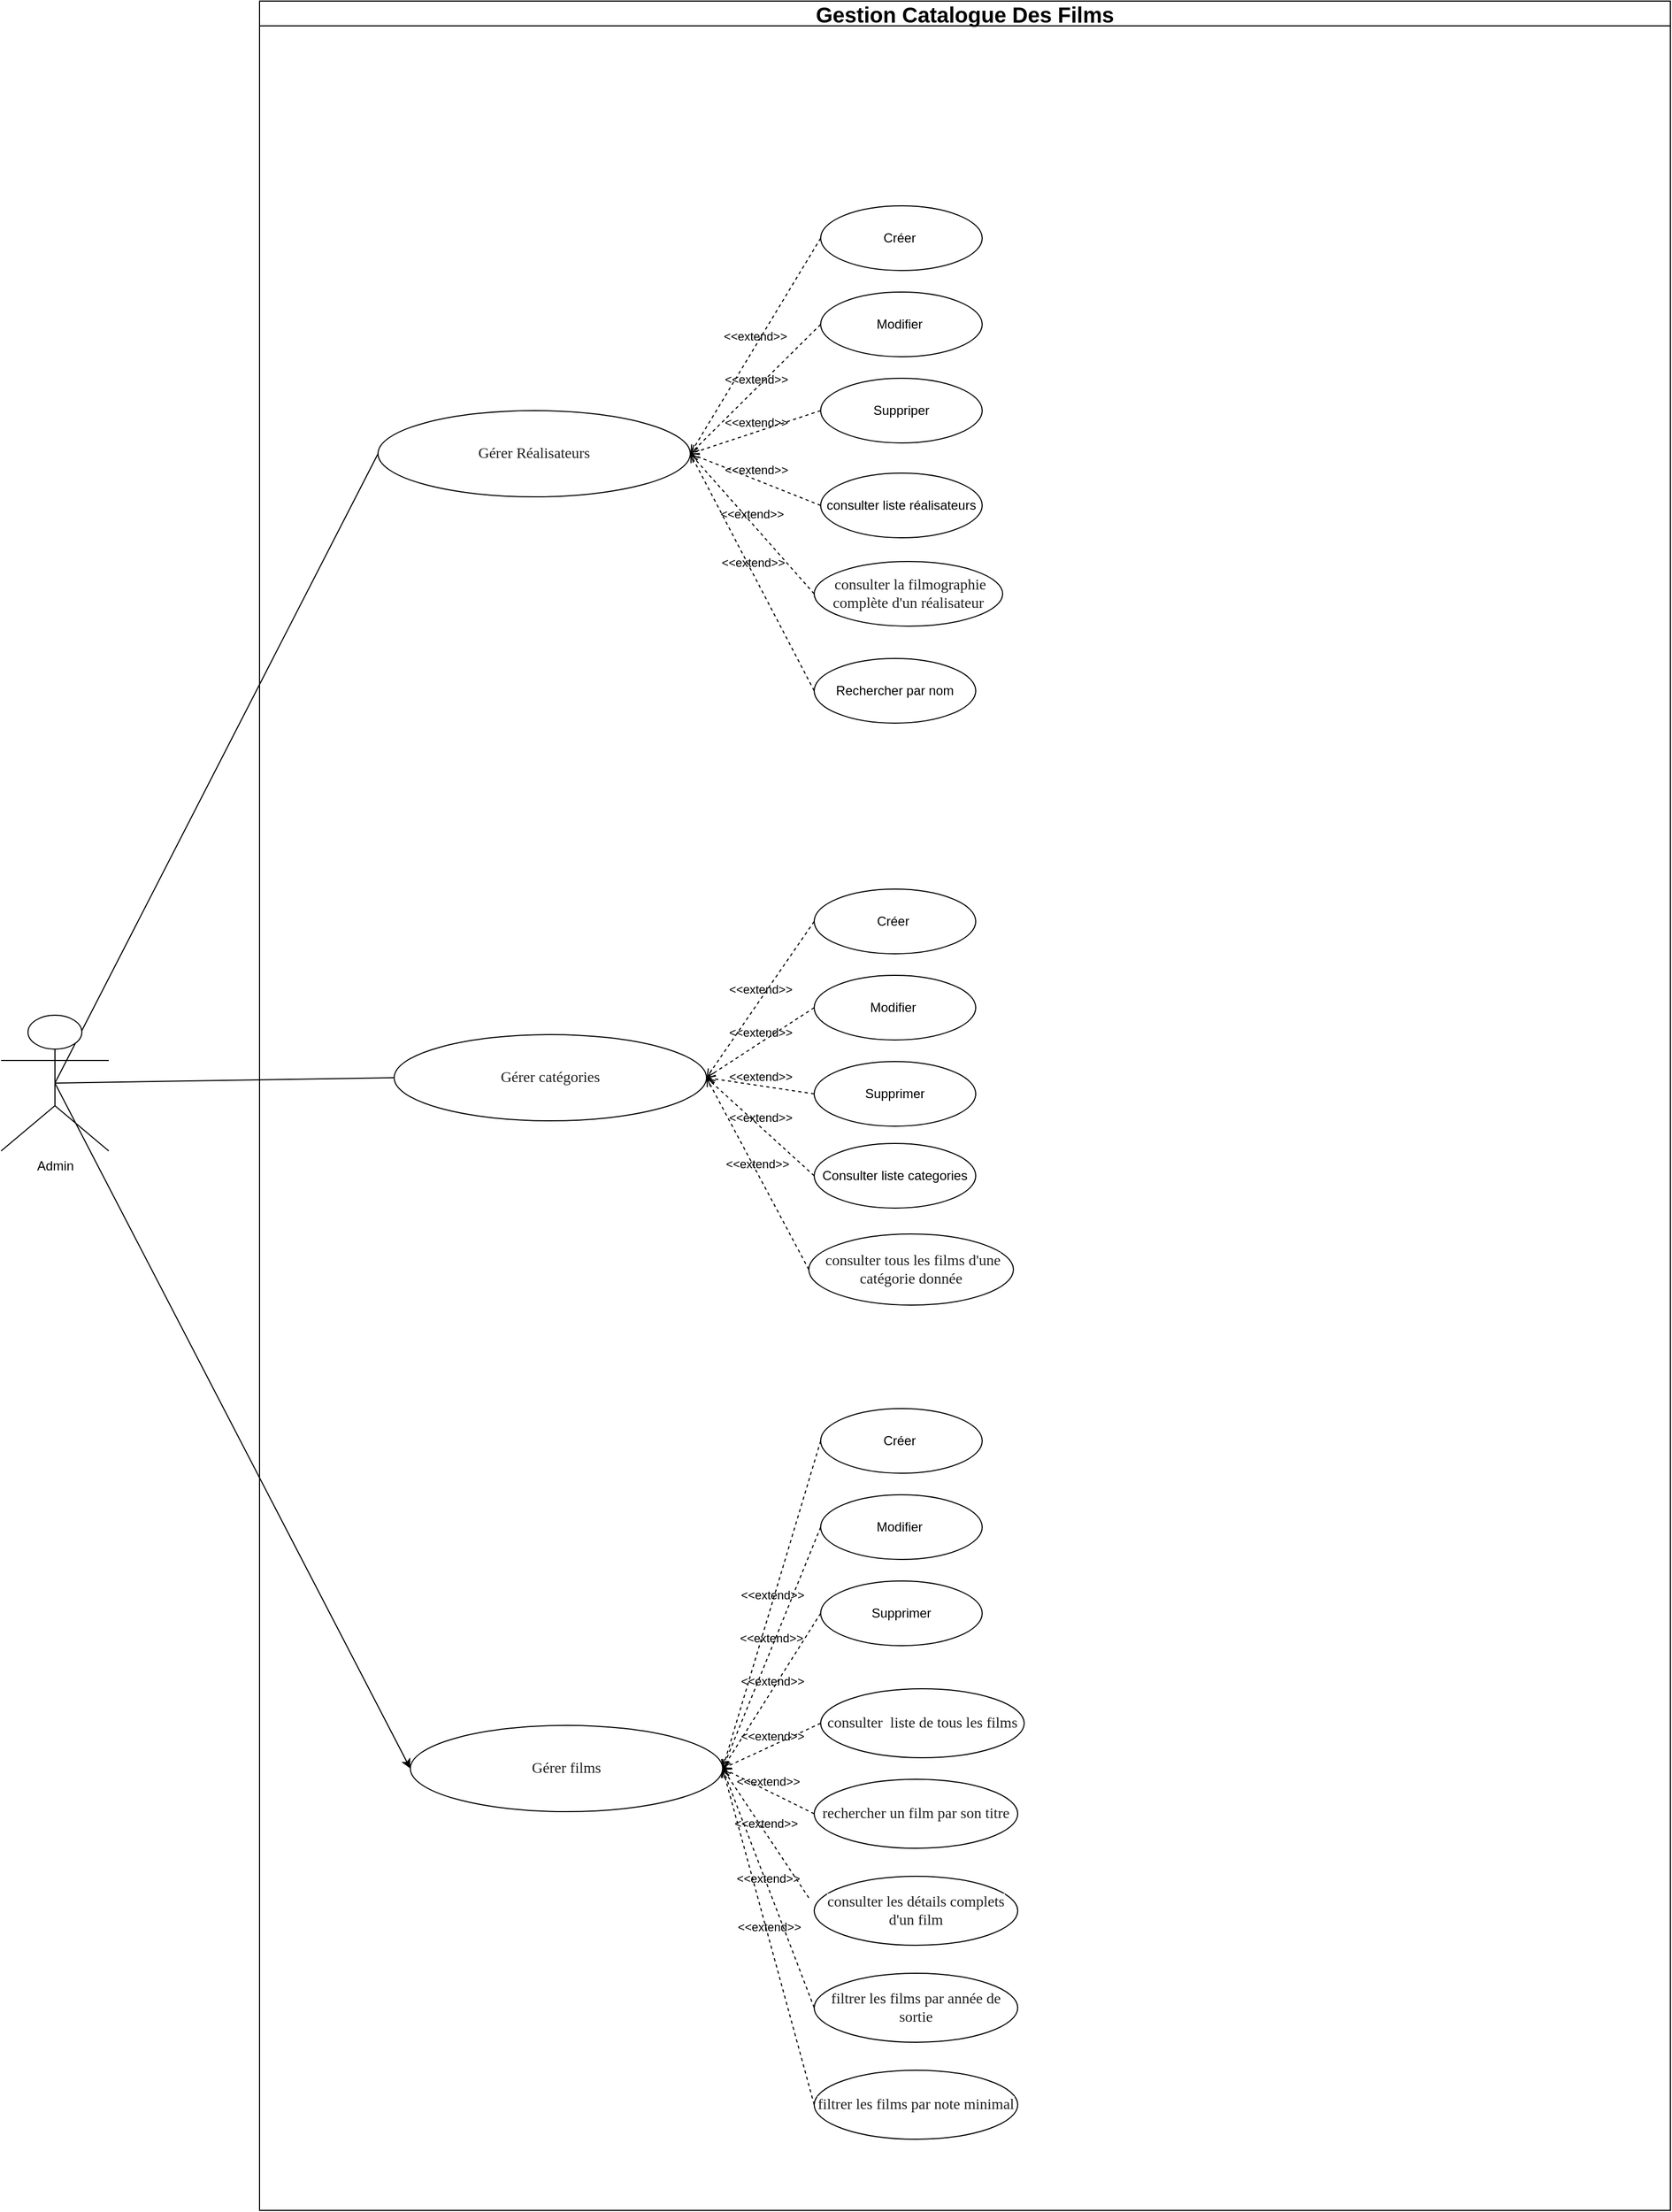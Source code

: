 <mxfile>
    <diagram id="11x-jC29ttlSeigOBbJ5" name="Page-1">
        <mxGraphModel dx="3297" dy="1609" grid="1" gridSize="10" guides="1" tooltips="1" connect="1" arrows="1" fold="1" page="1" pageScale="1" pageWidth="850" pageHeight="1100" math="0" shadow="0">
            <root>
                <mxCell id="0"/>
                <mxCell id="1" parent="0"/>
                <mxCell id="75" value="&lt;font style=&quot;font-size: 20px;&quot;&gt;Gestion Catalogue Des Films&lt;/font&gt;" style="swimlane;whiteSpace=wrap;html=1;" vertex="1" parent="1">
                    <mxGeometry x="690" y="90" width="1310" height="2050" as="geometry"/>
                </mxCell>
                <mxCell id="86" value="&lt;span style=&quot;color: rgba(0, 0, 0, 0.88); font-family: &amp;quot;Nunito Sans&amp;quot;, &amp;quot;sans-serif&amp;quot;; font-size: 14px; text-align: left; background-color: rgb(255, 255, 255);&quot;&gt;Gérer catégories&lt;/span&gt;" style="ellipse;whiteSpace=wrap;html=1;" vertex="1" parent="75">
                    <mxGeometry x="125" y="959" width="290" height="80" as="geometry"/>
                </mxCell>
                <mxCell id="87" value="Supprimer" style="ellipse;whiteSpace=wrap;html=1;" vertex="1" parent="75">
                    <mxGeometry x="515" y="984" width="150" height="60" as="geometry"/>
                </mxCell>
                <mxCell id="88" value="Modifier&amp;nbsp;" style="ellipse;whiteSpace=wrap;html=1;" vertex="1" parent="75">
                    <mxGeometry x="515" y="904" width="150" height="60" as="geometry"/>
                </mxCell>
                <mxCell id="89" value="Créer&amp;nbsp;" style="ellipse;whiteSpace=wrap;html=1;" vertex="1" parent="75">
                    <mxGeometry x="515" y="824" width="150" height="60" as="geometry"/>
                </mxCell>
                <mxCell id="90" value="&amp;lt;&amp;lt;extend&amp;gt;&amp;gt;" style="html=1;verticalAlign=bottom;labelBackgroundColor=none;endArrow=open;endFill=0;dashed=1;exitX=0;exitY=0.5;exitDx=0;exitDy=0;entryX=1;entryY=0.5;entryDx=0;entryDy=0;" edge="1" parent="75" source="89" target="86">
                    <mxGeometry width="160" relative="1" as="geometry">
                        <mxPoint x="355" y="1074" as="sourcePoint"/>
                        <mxPoint x="445" y="924" as="targetPoint"/>
                    </mxGeometry>
                </mxCell>
                <mxCell id="91" value="&amp;lt;&amp;lt;extend&amp;gt;&amp;gt;" style="html=1;verticalAlign=bottom;labelBackgroundColor=none;endArrow=open;endFill=0;dashed=1;exitX=0;exitY=0.5;exitDx=0;exitDy=0;entryX=1;entryY=0.5;entryDx=0;entryDy=0;" edge="1" parent="75" source="88" target="86">
                    <mxGeometry width="160" relative="1" as="geometry">
                        <mxPoint x="525" y="864" as="sourcePoint"/>
                        <mxPoint x="445" y="924" as="targetPoint"/>
                    </mxGeometry>
                </mxCell>
                <mxCell id="92" value="&amp;lt;&amp;lt;extend&amp;gt;&amp;gt;" style="html=1;verticalAlign=bottom;labelBackgroundColor=none;endArrow=open;endFill=0;dashed=1;exitX=0;exitY=0.5;exitDx=0;exitDy=0;entryX=1;entryY=0.5;entryDx=0;entryDy=0;" edge="1" parent="75" source="87" target="86">
                    <mxGeometry width="160" relative="1" as="geometry">
                        <mxPoint x="505" y="1004" as="sourcePoint"/>
                        <mxPoint x="445" y="924" as="targetPoint"/>
                    </mxGeometry>
                </mxCell>
                <mxCell id="93" value="Consulter liste categories" style="ellipse;whiteSpace=wrap;html=1;" vertex="1" parent="75">
                    <mxGeometry x="515" y="1060" width="150" height="60" as="geometry"/>
                </mxCell>
                <mxCell id="94" value="&amp;lt;&amp;lt;extend&amp;gt;&amp;gt;" style="html=1;verticalAlign=bottom;labelBackgroundColor=none;endArrow=open;endFill=0;dashed=1;exitX=0;exitY=0.5;exitDx=0;exitDy=0;entryX=1;entryY=0.5;entryDx=0;entryDy=0;" edge="1" parent="75" source="93" target="86">
                    <mxGeometry width="160" relative="1" as="geometry">
                        <mxPoint x="515" y="1054" as="sourcePoint"/>
                        <mxPoint x="415" y="984" as="targetPoint"/>
                    </mxGeometry>
                </mxCell>
                <mxCell id="168" value="&lt;span style=&quot;color: rgba(0, 0, 0, 0.88); font-family: &amp;quot;Nunito Sans&amp;quot;, &amp;quot;sans-serif&amp;quot;; font-size: 14px; text-align: left; background-color: rgb(255, 255, 255);&quot;&gt;Gérer films&lt;/span&gt;" style="ellipse;whiteSpace=wrap;html=1;" vertex="1" parent="75">
                    <mxGeometry x="140" y="1600" width="290" height="80" as="geometry"/>
                </mxCell>
                <mxCell id="169" value="Supprimer" style="ellipse;whiteSpace=wrap;html=1;" vertex="1" parent="75">
                    <mxGeometry x="521" y="1466" width="150" height="60" as="geometry"/>
                </mxCell>
                <mxCell id="170" value="Modifier&amp;nbsp;" style="ellipse;whiteSpace=wrap;html=1;" vertex="1" parent="75">
                    <mxGeometry x="521" y="1386" width="150" height="60" as="geometry"/>
                </mxCell>
                <mxCell id="171" value="Créer&amp;nbsp;" style="ellipse;whiteSpace=wrap;html=1;" vertex="1" parent="75">
                    <mxGeometry x="521" y="1306" width="150" height="60" as="geometry"/>
                </mxCell>
                <mxCell id="172" value="&amp;lt;&amp;lt;extend&amp;gt;&amp;gt;" style="html=1;verticalAlign=bottom;labelBackgroundColor=none;endArrow=open;endFill=0;dashed=1;exitX=0;exitY=0.5;exitDx=0;exitDy=0;entryX=1;entryY=0.5;entryDx=0;entryDy=0;" edge="1" parent="75" source="171" target="168">
                    <mxGeometry width="160" relative="1" as="geometry">
                        <mxPoint x="361" y="1556" as="sourcePoint"/>
                        <mxPoint x="451" y="1406" as="targetPoint"/>
                    </mxGeometry>
                </mxCell>
                <mxCell id="173" value="&amp;lt;&amp;lt;extend&amp;gt;&amp;gt;" style="html=1;verticalAlign=bottom;labelBackgroundColor=none;endArrow=open;endFill=0;dashed=1;exitX=0;exitY=0.5;exitDx=0;exitDy=0;entryX=1;entryY=0.5;entryDx=0;entryDy=0;" edge="1" parent="75" source="170" target="168">
                    <mxGeometry width="160" relative="1" as="geometry">
                        <mxPoint x="531" y="1346" as="sourcePoint"/>
                        <mxPoint x="451" y="1406" as="targetPoint"/>
                    </mxGeometry>
                </mxCell>
                <mxCell id="174" value="&amp;lt;&amp;lt;extend&amp;gt;&amp;gt;" style="html=1;verticalAlign=bottom;labelBackgroundColor=none;endArrow=open;endFill=0;dashed=1;exitX=0;exitY=0.5;exitDx=0;exitDy=0;entryX=1;entryY=0.5;entryDx=0;entryDy=0;" edge="1" parent="75" source="169" target="168">
                    <mxGeometry width="160" relative="1" as="geometry">
                        <mxPoint x="511" y="1486" as="sourcePoint"/>
                        <mxPoint x="451" y="1406" as="targetPoint"/>
                    </mxGeometry>
                </mxCell>
                <mxCell id="175" value="&lt;span style=&quot;color: rgba(0, 0, 0, 0.88); font-family: &amp;quot;Nunito Sans&amp;quot;, &amp;quot;sans-serif&amp;quot;; font-size: 14px; text-align: start; background-color: rgb(255, 255, 255);&quot;&gt;consulter&amp;nbsp; liste de tous les films&lt;/span&gt;" style="ellipse;whiteSpace=wrap;html=1;" vertex="1" parent="75">
                    <mxGeometry x="521" y="1566" width="189" height="64" as="geometry"/>
                </mxCell>
                <mxCell id="176" value="&amp;lt;&amp;lt;extend&amp;gt;&amp;gt;" style="html=1;verticalAlign=bottom;labelBackgroundColor=none;endArrow=open;endFill=0;dashed=1;exitX=0;exitY=0.5;exitDx=0;exitDy=0;entryX=1;entryY=0.5;entryDx=0;entryDy=0;" edge="1" parent="75" source="175" target="168">
                    <mxGeometry width="160" relative="1" as="geometry">
                        <mxPoint x="521" y="1536" as="sourcePoint"/>
                        <mxPoint x="421" y="1466" as="targetPoint"/>
                    </mxGeometry>
                </mxCell>
                <mxCell id="177" value="&lt;span style=&quot;color: rgba(0, 0, 0, 0.88); font-family: &amp;quot;Nunito Sans&amp;quot;, &amp;quot;sans-serif&amp;quot;; font-size: 14px; text-align: left; background-color: rgb(255, 255, 255);&quot;&gt;Gérer Réalisateurs&lt;/span&gt;" style="ellipse;whiteSpace=wrap;html=1;" vertex="1" parent="75">
                    <mxGeometry x="110" y="380" width="290" height="80" as="geometry"/>
                </mxCell>
                <mxCell id="178" value="Suppriper" style="ellipse;whiteSpace=wrap;html=1;" vertex="1" parent="75">
                    <mxGeometry x="521" y="350" width="150" height="60" as="geometry"/>
                </mxCell>
                <mxCell id="179" value="Modifier&amp;nbsp;" style="ellipse;whiteSpace=wrap;html=1;" vertex="1" parent="75">
                    <mxGeometry x="521" y="270" width="150" height="60" as="geometry"/>
                </mxCell>
                <mxCell id="180" value="Créer&amp;nbsp;" style="ellipse;whiteSpace=wrap;html=1;" vertex="1" parent="75">
                    <mxGeometry x="521" y="190" width="150" height="60" as="geometry"/>
                </mxCell>
                <mxCell id="181" value="&amp;lt;&amp;lt;extend&amp;gt;&amp;gt;" style="html=1;verticalAlign=bottom;labelBackgroundColor=none;endArrow=open;endFill=0;dashed=1;exitX=0;exitY=0.5;exitDx=0;exitDy=0;entryX=1;entryY=0.5;entryDx=0;entryDy=0;" edge="1" parent="75" source="180" target="177">
                    <mxGeometry width="160" relative="1" as="geometry">
                        <mxPoint x="361" y="440" as="sourcePoint"/>
                        <mxPoint x="451" y="290" as="targetPoint"/>
                    </mxGeometry>
                </mxCell>
                <mxCell id="182" value="&amp;lt;&amp;lt;extend&amp;gt;&amp;gt;" style="html=1;verticalAlign=bottom;labelBackgroundColor=none;endArrow=open;endFill=0;dashed=1;exitX=0;exitY=0.5;exitDx=0;exitDy=0;entryX=1;entryY=0.5;entryDx=0;entryDy=0;" edge="1" parent="75" source="179" target="177">
                    <mxGeometry width="160" relative="1" as="geometry">
                        <mxPoint x="531" y="230" as="sourcePoint"/>
                        <mxPoint x="451" y="290" as="targetPoint"/>
                    </mxGeometry>
                </mxCell>
                <mxCell id="183" value="&amp;lt;&amp;lt;extend&amp;gt;&amp;gt;" style="html=1;verticalAlign=bottom;labelBackgroundColor=none;endArrow=open;endFill=0;dashed=1;exitX=0;exitY=0.5;exitDx=0;exitDy=0;entryX=1;entryY=0.5;entryDx=0;entryDy=0;" edge="1" parent="75" source="178" target="177">
                    <mxGeometry width="160" relative="1" as="geometry">
                        <mxPoint x="511" y="370" as="sourcePoint"/>
                        <mxPoint x="451" y="290" as="targetPoint"/>
                    </mxGeometry>
                </mxCell>
                <mxCell id="184" value="consulter liste réalisateurs" style="ellipse;whiteSpace=wrap;html=1;" vertex="1" parent="75">
                    <mxGeometry x="521" y="438" width="150" height="60" as="geometry"/>
                </mxCell>
                <mxCell id="185" value="&amp;lt;&amp;lt;extend&amp;gt;&amp;gt;" style="html=1;verticalAlign=bottom;labelBackgroundColor=none;endArrow=open;endFill=0;dashed=1;exitX=0;exitY=0.5;exitDx=0;exitDy=0;entryX=1;entryY=0.5;entryDx=0;entryDy=0;" edge="1" parent="75" source="184" target="177">
                    <mxGeometry width="160" relative="1" as="geometry">
                        <mxPoint x="521" y="420" as="sourcePoint"/>
                        <mxPoint x="421" y="350" as="targetPoint"/>
                    </mxGeometry>
                </mxCell>
                <mxCell id="187" value="Rechercher par nom" style="ellipse;whiteSpace=wrap;html=1;" vertex="1" parent="75">
                    <mxGeometry x="515" y="610" width="150" height="60" as="geometry"/>
                </mxCell>
                <mxCell id="218" value="&lt;span style=&quot;color: rgba(0, 0, 0, 0.88); font-family: &amp;quot;Nunito Sans&amp;quot;, &amp;quot;sans-serif&amp;quot;; font-size: 14px; text-align: start; background-color: rgb(255, 255, 255);&quot;&gt;&amp;nbsp;consulter la filmographie complète d&#39;un réalisateur&lt;/span&gt;" style="ellipse;whiteSpace=wrap;html=1;" vertex="1" parent="75">
                    <mxGeometry x="515" y="520" width="175" height="60" as="geometry"/>
                </mxCell>
                <mxCell id="220" value="&amp;lt;&amp;lt;extend&amp;gt;&amp;gt;" style="html=1;verticalAlign=bottom;labelBackgroundColor=none;endArrow=open;endFill=0;dashed=1;exitX=0;exitY=0.5;exitDx=0;exitDy=0;entryX=1;entryY=0.5;entryDx=0;entryDy=0;" edge="1" parent="75" source="218" target="177">
                    <mxGeometry width="160" relative="1" as="geometry">
                        <mxPoint x="491" y="520" as="sourcePoint"/>
                        <mxPoint x="370" y="472" as="targetPoint"/>
                    </mxGeometry>
                </mxCell>
                <mxCell id="221" value="&amp;lt;&amp;lt;extend&amp;gt;&amp;gt;" style="html=1;verticalAlign=bottom;labelBackgroundColor=none;endArrow=open;endFill=0;dashed=1;exitX=0;exitY=0.5;exitDx=0;exitDy=0;entryX=1;entryY=0.5;entryDx=0;entryDy=0;" edge="1" parent="75" source="187" target="177">
                    <mxGeometry width="160" relative="1" as="geometry">
                        <mxPoint x="505" y="590" as="sourcePoint"/>
                        <mxPoint x="390" y="460" as="targetPoint"/>
                    </mxGeometry>
                </mxCell>
                <mxCell id="222" value="&lt;span style=&quot;color: rgba(0, 0, 0, 0.88); font-family: &amp;quot;Nunito Sans&amp;quot;, &amp;quot;sans-serif&amp;quot;; font-size: 14px; text-align: start; background-color: rgb(255, 255, 255);&quot;&gt;&amp;nbsp;consulter tous les films d&#39;une catégorie donnée&lt;/span&gt;" style="ellipse;whiteSpace=wrap;html=1;" vertex="1" parent="75">
                    <mxGeometry x="510" y="1144" width="190" height="66" as="geometry"/>
                </mxCell>
                <mxCell id="223" value="&amp;lt;&amp;lt;extend&amp;gt;&amp;gt;" style="html=1;verticalAlign=bottom;labelBackgroundColor=none;endArrow=open;endFill=0;dashed=1;exitX=0;exitY=0.5;exitDx=0;exitDy=0;entryX=1;entryY=0.5;entryDx=0;entryDy=0;" edge="1" parent="75" source="222" target="86">
                    <mxGeometry width="160" relative="1" as="geometry">
                        <mxPoint x="460" y="1143" as="sourcePoint"/>
                        <mxPoint x="360" y="1037" as="targetPoint"/>
                    </mxGeometry>
                </mxCell>
                <mxCell id="224" value="&lt;span style=&quot;color: rgba(0, 0, 0, 0.88); font-family: &amp;quot;Nunito Sans&amp;quot;, &amp;quot;sans-serif&amp;quot;; font-size: 14px; text-align: start; background-color: rgb(255, 255, 255);&quot;&gt;rechercher un film par son titre&lt;/span&gt;" style="ellipse;whiteSpace=wrap;html=1;" vertex="1" parent="75">
                    <mxGeometry x="515" y="1650" width="189" height="64" as="geometry"/>
                </mxCell>
                <mxCell id="225" value="&lt;span style=&quot;color: rgba(0, 0, 0, 0.88); font-family: &amp;quot;Nunito Sans&amp;quot;, &amp;quot;sans-serif&amp;quot;; font-size: 14px; text-align: start; background-color: rgb(255, 255, 255);&quot;&gt;consulter les détails complets d&#39;un film&lt;/span&gt;" style="ellipse;whiteSpace=wrap;html=1;" vertex="1" parent="75">
                    <mxGeometry x="515" y="1740" width="189" height="64" as="geometry"/>
                </mxCell>
                <mxCell id="226" value="&lt;span style=&quot;color: rgba(0, 0, 0, 0.88); font-family: &amp;quot;Nunito Sans&amp;quot;, &amp;quot;sans-serif&amp;quot;; font-size: 14px; text-align: start; background-color: rgb(255, 255, 255);&quot;&gt;filtrer les films par année de sortie&lt;/span&gt;" style="ellipse;whiteSpace=wrap;html=1;" vertex="1" parent="75">
                    <mxGeometry x="515" y="1830" width="189" height="64" as="geometry"/>
                </mxCell>
                <mxCell id="228" value="&lt;span style=&quot;color: rgba(0, 0, 0, 0.88); font-family: &amp;quot;Nunito Sans&amp;quot;, &amp;quot;sans-serif&amp;quot;; font-size: 14px; text-align: start; background-color: rgb(255, 255, 255);&quot;&gt;filtrer les films par note minimal&lt;/span&gt;" style="ellipse;whiteSpace=wrap;html=1;" vertex="1" parent="75">
                    <mxGeometry x="515" y="1920" width="189" height="64" as="geometry"/>
                </mxCell>
                <mxCell id="229" value="&amp;lt;&amp;lt;extend&amp;gt;&amp;gt;" style="html=1;verticalAlign=bottom;labelBackgroundColor=none;endArrow=open;endFill=0;dashed=1;exitX=0;exitY=0.5;exitDx=0;exitDy=0;entryX=1;entryY=0.5;entryDx=0;entryDy=0;" edge="1" parent="75" source="224" target="168">
                    <mxGeometry width="160" relative="1" as="geometry">
                        <mxPoint x="531" y="1630" as="sourcePoint"/>
                        <mxPoint x="440" y="1672" as="targetPoint"/>
                    </mxGeometry>
                </mxCell>
                <mxCell id="230" value="&amp;lt;&amp;lt;extend&amp;gt;&amp;gt;" style="html=1;verticalAlign=bottom;labelBackgroundColor=none;endArrow=open;endFill=0;dashed=1;entryX=1;entryY=0.5;entryDx=0;entryDy=0;" edge="1" parent="75" target="168">
                    <mxGeometry width="160" relative="1" as="geometry">
                        <mxPoint x="510" y="1760" as="sourcePoint"/>
                        <mxPoint x="425" y="1680" as="targetPoint"/>
                    </mxGeometry>
                </mxCell>
                <mxCell id="231" value="&amp;lt;&amp;lt;extend&amp;gt;&amp;gt;" style="html=1;verticalAlign=bottom;labelBackgroundColor=none;endArrow=open;endFill=0;dashed=1;entryX=1;entryY=0.5;entryDx=0;entryDy=0;exitX=0;exitY=0.5;exitDx=0;exitDy=0;" edge="1" parent="75" source="226" target="168">
                    <mxGeometry width="160" relative="1" as="geometry">
                        <mxPoint x="510" y="1800" as="sourcePoint"/>
                        <mxPoint x="430" y="1680" as="targetPoint"/>
                    </mxGeometry>
                </mxCell>
                <mxCell id="232" value="&amp;lt;&amp;lt;extend&amp;gt;&amp;gt;" style="html=1;verticalAlign=bottom;labelBackgroundColor=none;endArrow=open;endFill=0;dashed=1;exitX=0;exitY=0.5;exitDx=0;exitDy=0;entryX=1;entryY=0.5;entryDx=0;entryDy=0;" edge="1" parent="75" source="228" target="168">
                    <mxGeometry width="160" relative="1" as="geometry">
                        <mxPoint x="500" y="1942" as="sourcePoint"/>
                        <mxPoint x="430" y="1680" as="targetPoint"/>
                    </mxGeometry>
                </mxCell>
                <mxCell id="150" style="edgeStyle=none;html=1;exitX=0.5;exitY=0.5;exitDx=0;exitDy=0;exitPerimeter=0;entryX=0;entryY=0.5;entryDx=0;entryDy=0;endArrow=none;endFill=0;" edge="1" parent="1" source="153" target="177">
                    <mxGeometry relative="1" as="geometry">
                        <mxPoint x="810" y="450" as="targetPoint"/>
                    </mxGeometry>
                </mxCell>
                <mxCell id="186" style="edgeStyle=none;html=1;exitX=0.5;exitY=0.5;exitDx=0;exitDy=0;exitPerimeter=0;entryX=0;entryY=0.5;entryDx=0;entryDy=0;" edge="1" parent="1" source="153" target="168">
                    <mxGeometry relative="1" as="geometry"/>
                </mxCell>
                <mxCell id="153" value="&lt;span style=&quot;color: rgb(0, 0, 0);&quot;&gt;Admin&lt;/span&gt;" style="shape=umlActor;verticalLabelPosition=bottom;verticalAlign=top;html=1;outlineConnect=0;" vertex="1" parent="1">
                    <mxGeometry x="450" y="1031" width="100" height="126" as="geometry"/>
                </mxCell>
                <mxCell id="160" style="edgeStyle=none;html=1;exitX=0;exitY=0.5;exitDx=0;exitDy=0;entryX=0.5;entryY=0.5;entryDx=0;entryDy=0;entryPerimeter=0;endArrow=none;endFill=0;" edge="1" parent="1" source="86" target="153">
                    <mxGeometry relative="1" as="geometry"/>
                </mxCell>
            </root>
        </mxGraphModel>
    </diagram>
</mxfile>